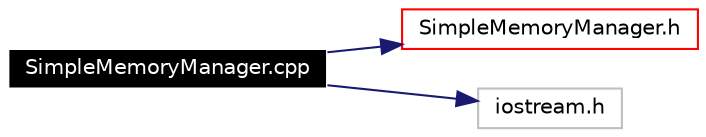 digraph G
{
  edge [fontname="Helvetica",fontsize=10,labelfontname="Helvetica",labelfontsize=10];
  node [fontname="Helvetica",fontsize=10,shape=record];
  rankdir=LR;
  Node1 [label="SimpleMemoryManager.cpp",height=0.2,width=0.4,color="white", fillcolor="black", style="filled" fontcolor="white"];
  Node1 -> Node2 [color="midnightblue",fontsize=10,style="solid",fontname="Helvetica"];
  Node2 [label="SimpleMemoryManager.h",height=0.2,width=0.4,color="red", fillcolor="white", style="filled",URL="$SimpleMemoryManager_8h.html"];
  Node1 -> Node3 [color="midnightblue",fontsize=10,style="solid",fontname="Helvetica"];
  Node3 [label="iostream.h",height=0.2,width=0.4,color="grey75", fillcolor="white", style="filled"];
}
